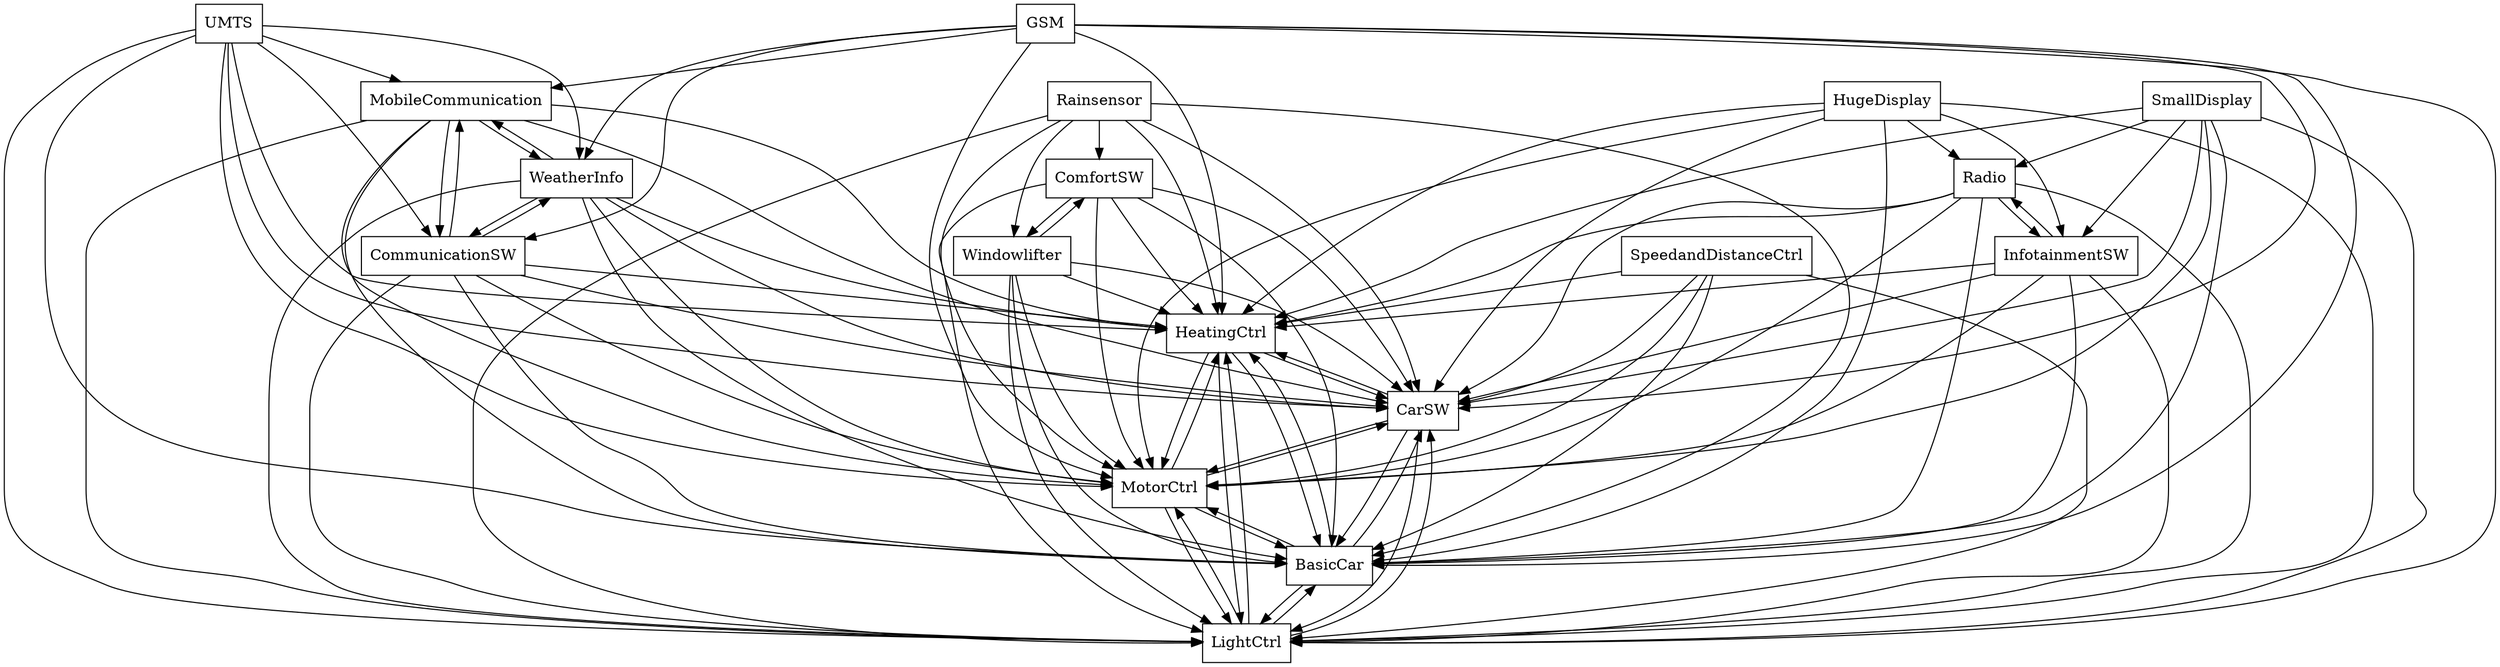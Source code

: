 digraph{
graph [rankdir=TB];
node [shape=box];
edge [arrowhead=normal];
0[label="HeatingCtrl",]
1[label="CarSW",]
2[label="MobileCommunication",]
3[label="ComfortSW",]
4[label="UMTS",]
5[label="HugeDisplay",]
6[label="SpeedandDistanceCtrl",]
7[label="LightCtrl",]
8[label="WeatherInfo",]
9[label="Rainsensor",]
10[label="SmallDisplay",]
11[label="BasicCar",]
12[label="Windowlifter",]
13[label="GSM",]
14[label="CommunicationSW",]
15[label="MotorCtrl",]
16[label="Radio",]
17[label="InfotainmentSW",]
0->1[label="",]
0->7[label="",]
0->11[label="",]
0->15[label="",]
1->0[label="",]
1->7[label="",]
1->11[label="",]
1->15[label="",]
2->0[label="",]
2->1[label="",]
2->7[label="",]
2->8[label="",]
2->11[label="",]
2->14[label="",]
2->15[label="",]
3->0[label="",]
3->1[label="",]
3->7[label="",]
3->11[label="",]
3->12[label="",]
3->15[label="",]
4->0[label="",]
4->1[label="",]
4->2[label="",]
4->7[label="",]
4->8[label="",]
4->11[label="",]
4->14[label="",]
4->15[label="",]
5->0[label="",]
5->1[label="",]
5->7[label="",]
5->11[label="",]
5->15[label="",]
5->16[label="",]
5->17[label="",]
6->0[label="",]
6->1[label="",]
6->7[label="",]
6->11[label="",]
6->15[label="",]
7->0[label="",]
7->1[label="",]
7->11[label="",]
7->15[label="",]
8->0[label="",]
8->1[label="",]
8->2[label="",]
8->7[label="",]
8->11[label="",]
8->14[label="",]
8->15[label="",]
9->0[label="",]
9->1[label="",]
9->3[label="",]
9->7[label="",]
9->11[label="",]
9->12[label="",]
9->15[label="",]
10->0[label="",]
10->1[label="",]
10->7[label="",]
10->11[label="",]
10->15[label="",]
10->16[label="",]
10->17[label="",]
11->0[label="",]
11->1[label="",]
11->7[label="",]
11->15[label="",]
12->0[label="",]
12->1[label="",]
12->3[label="",]
12->7[label="",]
12->11[label="",]
12->15[label="",]
13->0[label="",]
13->1[label="",]
13->2[label="",]
13->7[label="",]
13->8[label="",]
13->11[label="",]
13->14[label="",]
13->15[label="",]
14->0[label="",]
14->1[label="",]
14->2[label="",]
14->7[label="",]
14->8[label="",]
14->11[label="",]
14->15[label="",]
15->0[label="",]
15->1[label="",]
15->7[label="",]
15->11[label="",]
16->0[label="",]
16->1[label="",]
16->7[label="",]
16->11[label="",]
16->15[label="",]
16->17[label="",]
17->0[label="",]
17->1[label="",]
17->7[label="",]
17->11[label="",]
17->15[label="",]
17->16[label="",]
}
